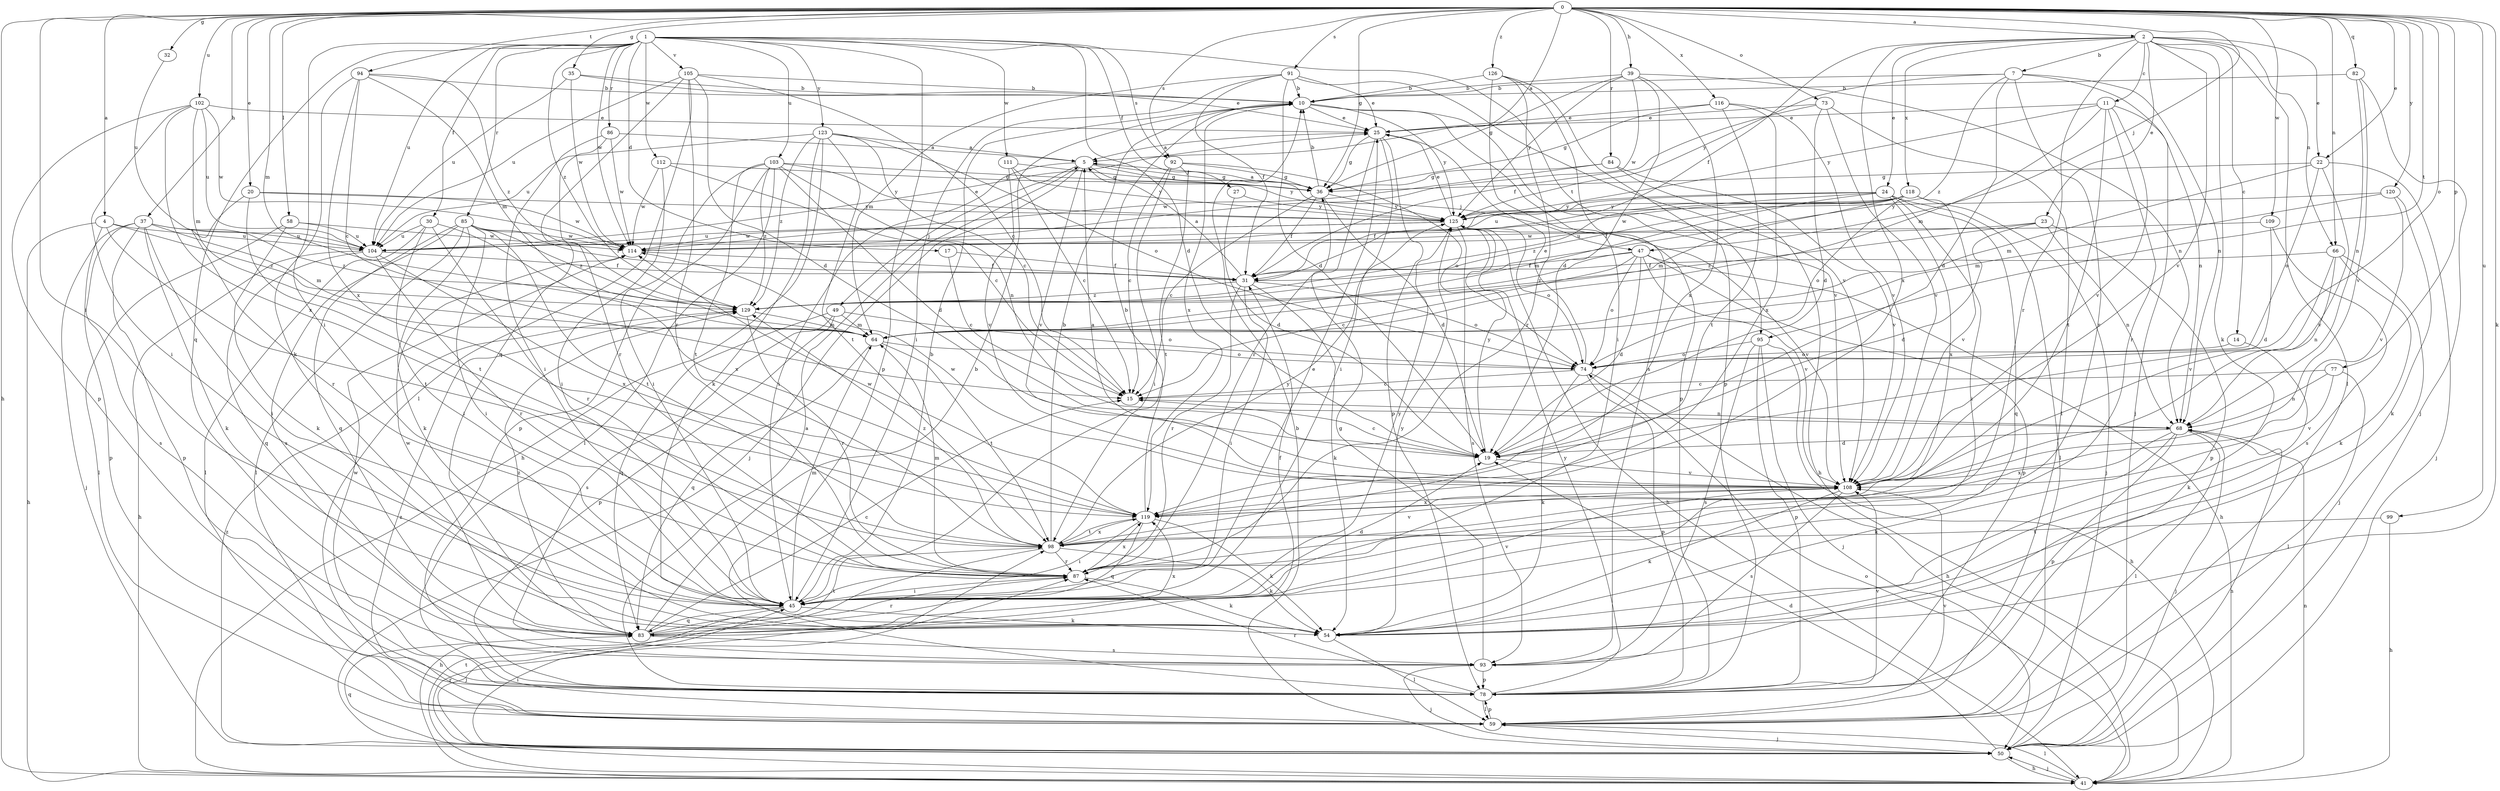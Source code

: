 strict digraph  {
0;
1;
2;
4;
5;
7;
10;
11;
14;
15;
17;
19;
20;
22;
23;
24;
25;
27;
30;
31;
32;
35;
36;
37;
39;
41;
45;
47;
49;
50;
54;
58;
59;
64;
66;
68;
73;
74;
77;
78;
82;
83;
84;
85;
86;
87;
91;
92;
93;
94;
95;
98;
99;
102;
103;
104;
105;
108;
109;
111;
112;
114;
116;
118;
119;
120;
123;
125;
126;
129;
0 -> 2  [label=a];
0 -> 4  [label=a];
0 -> 5  [label=a];
0 -> 20  [label=e];
0 -> 22  [label=e];
0 -> 32  [label=g];
0 -> 35  [label=g];
0 -> 36  [label=g];
0 -> 37  [label=h];
0 -> 39  [label=h];
0 -> 41  [label=h];
0 -> 45  [label=i];
0 -> 47  [label=j];
0 -> 54  [label=k];
0 -> 58  [label=l];
0 -> 64  [label=m];
0 -> 66  [label=n];
0 -> 73  [label=o];
0 -> 74  [label=o];
0 -> 77  [label=p];
0 -> 82  [label=q];
0 -> 84  [label=r];
0 -> 91  [label=s];
0 -> 92  [label=s];
0 -> 94  [label=t];
0 -> 95  [label=t];
0 -> 99  [label=u];
0 -> 102  [label=u];
0 -> 109  [label=w];
0 -> 116  [label=x];
0 -> 120  [label=y];
0 -> 126  [label=z];
1 -> 17  [label=d];
1 -> 19  [label=d];
1 -> 27  [label=f];
1 -> 30  [label=f];
1 -> 45  [label=i];
1 -> 78  [label=p];
1 -> 83  [label=q];
1 -> 85  [label=r];
1 -> 86  [label=r];
1 -> 92  [label=s];
1 -> 95  [label=t];
1 -> 103  [label=u];
1 -> 104  [label=u];
1 -> 105  [label=v];
1 -> 111  [label=w];
1 -> 112  [label=w];
1 -> 114  [label=w];
1 -> 123  [label=y];
1 -> 129  [label=z];
2 -> 7  [label=b];
2 -> 11  [label=c];
2 -> 14  [label=c];
2 -> 22  [label=e];
2 -> 23  [label=e];
2 -> 24  [label=e];
2 -> 31  [label=f];
2 -> 54  [label=k];
2 -> 59  [label=l];
2 -> 66  [label=n];
2 -> 87  [label=r];
2 -> 108  [label=v];
2 -> 118  [label=x];
2 -> 119  [label=x];
4 -> 41  [label=h];
4 -> 78  [label=p];
4 -> 98  [label=t];
4 -> 104  [label=u];
4 -> 129  [label=z];
5 -> 36  [label=g];
5 -> 45  [label=i];
5 -> 47  [label=j];
5 -> 49  [label=j];
5 -> 50  [label=j];
5 -> 108  [label=v];
5 -> 125  [label=y];
7 -> 10  [label=b];
7 -> 19  [label=d];
7 -> 50  [label=j];
7 -> 68  [label=n];
7 -> 87  [label=r];
7 -> 125  [label=y];
7 -> 129  [label=z];
10 -> 25  [label=e];
10 -> 78  [label=p];
10 -> 108  [label=v];
10 -> 119  [label=x];
10 -> 125  [label=y];
11 -> 25  [label=e];
11 -> 64  [label=m];
11 -> 68  [label=n];
11 -> 87  [label=r];
11 -> 98  [label=t];
11 -> 108  [label=v];
11 -> 125  [label=y];
14 -> 54  [label=k];
14 -> 74  [label=o];
15 -> 68  [label=n];
17 -> 15  [label=c];
17 -> 31  [label=f];
19 -> 15  [label=c];
19 -> 108  [label=v];
19 -> 125  [label=y];
20 -> 87  [label=r];
20 -> 98  [label=t];
20 -> 114  [label=w];
20 -> 125  [label=y];
22 -> 36  [label=g];
22 -> 50  [label=j];
22 -> 64  [label=m];
22 -> 74  [label=o];
22 -> 108  [label=v];
23 -> 19  [label=d];
23 -> 68  [label=n];
23 -> 78  [label=p];
23 -> 114  [label=w];
23 -> 129  [label=z];
24 -> 31  [label=f];
24 -> 45  [label=i];
24 -> 59  [label=l];
24 -> 64  [label=m];
24 -> 83  [label=q];
24 -> 119  [label=x];
24 -> 125  [label=y];
24 -> 129  [label=z];
25 -> 5  [label=a];
25 -> 36  [label=g];
25 -> 45  [label=i];
25 -> 78  [label=p];
25 -> 87  [label=r];
27 -> 19  [label=d];
27 -> 125  [label=y];
30 -> 45  [label=i];
30 -> 59  [label=l];
30 -> 87  [label=r];
30 -> 104  [label=u];
30 -> 119  [label=x];
31 -> 5  [label=a];
31 -> 45  [label=i];
31 -> 54  [label=k];
31 -> 74  [label=o];
31 -> 87  [label=r];
31 -> 129  [label=z];
32 -> 104  [label=u];
35 -> 10  [label=b];
35 -> 25  [label=e];
35 -> 104  [label=u];
35 -> 114  [label=w];
36 -> 5  [label=a];
36 -> 10  [label=b];
36 -> 15  [label=c];
36 -> 19  [label=d];
36 -> 31  [label=f];
36 -> 125  [label=y];
37 -> 45  [label=i];
37 -> 50  [label=j];
37 -> 54  [label=k];
37 -> 64  [label=m];
37 -> 78  [label=p];
37 -> 93  [label=s];
37 -> 104  [label=u];
37 -> 129  [label=z];
39 -> 10  [label=b];
39 -> 19  [label=d];
39 -> 36  [label=g];
39 -> 68  [label=n];
39 -> 114  [label=w];
39 -> 119  [label=x];
39 -> 125  [label=y];
41 -> 50  [label=j];
41 -> 59  [label=l];
41 -> 68  [label=n];
41 -> 74  [label=o];
41 -> 87  [label=r];
41 -> 98  [label=t];
45 -> 10  [label=b];
45 -> 19  [label=d];
45 -> 25  [label=e];
45 -> 50  [label=j];
45 -> 54  [label=k];
45 -> 64  [label=m];
45 -> 83  [label=q];
45 -> 108  [label=v];
45 -> 125  [label=y];
47 -> 15  [label=c];
47 -> 19  [label=d];
47 -> 31  [label=f];
47 -> 41  [label=h];
47 -> 74  [label=o];
47 -> 78  [label=p];
47 -> 108  [label=v];
47 -> 129  [label=z];
49 -> 64  [label=m];
49 -> 74  [label=o];
49 -> 78  [label=p];
49 -> 83  [label=q];
49 -> 93  [label=s];
50 -> 10  [label=b];
50 -> 19  [label=d];
50 -> 41  [label=h];
50 -> 45  [label=i];
50 -> 68  [label=n];
50 -> 83  [label=q];
50 -> 129  [label=z];
54 -> 59  [label=l];
54 -> 125  [label=y];
58 -> 54  [label=k];
58 -> 59  [label=l];
58 -> 104  [label=u];
58 -> 114  [label=w];
59 -> 50  [label=j];
59 -> 78  [label=p];
59 -> 108  [label=v];
59 -> 129  [label=z];
64 -> 74  [label=o];
64 -> 83  [label=q];
64 -> 98  [label=t];
66 -> 31  [label=f];
66 -> 50  [label=j];
66 -> 54  [label=k];
66 -> 68  [label=n];
66 -> 108  [label=v];
68 -> 19  [label=d];
68 -> 50  [label=j];
68 -> 54  [label=k];
68 -> 59  [label=l];
68 -> 78  [label=p];
68 -> 119  [label=x];
73 -> 19  [label=d];
73 -> 25  [label=e];
73 -> 31  [label=f];
73 -> 59  [label=l];
73 -> 108  [label=v];
74 -> 15  [label=c];
74 -> 25  [label=e];
74 -> 41  [label=h];
74 -> 54  [label=k];
74 -> 78  [label=p];
77 -> 15  [label=c];
77 -> 59  [label=l];
77 -> 68  [label=n];
77 -> 108  [label=v];
78 -> 5  [label=a];
78 -> 59  [label=l];
78 -> 87  [label=r];
78 -> 108  [label=v];
78 -> 114  [label=w];
78 -> 125  [label=y];
82 -> 10  [label=b];
82 -> 50  [label=j];
82 -> 68  [label=n];
82 -> 108  [label=v];
83 -> 10  [label=b];
83 -> 15  [label=c];
83 -> 31  [label=f];
83 -> 87  [label=r];
83 -> 93  [label=s];
83 -> 98  [label=t];
83 -> 114  [label=w];
83 -> 119  [label=x];
83 -> 129  [label=z];
84 -> 36  [label=g];
84 -> 41  [label=h];
84 -> 108  [label=v];
84 -> 114  [label=w];
85 -> 31  [label=f];
85 -> 45  [label=i];
85 -> 54  [label=k];
85 -> 59  [label=l];
85 -> 83  [label=q];
85 -> 93  [label=s];
85 -> 98  [label=t];
85 -> 114  [label=w];
85 -> 129  [label=z];
86 -> 5  [label=a];
86 -> 45  [label=i];
86 -> 87  [label=r];
86 -> 114  [label=w];
87 -> 45  [label=i];
87 -> 54  [label=k];
87 -> 64  [label=m];
87 -> 119  [label=x];
91 -> 10  [label=b];
91 -> 19  [label=d];
91 -> 25  [label=e];
91 -> 31  [label=f];
91 -> 45  [label=i];
91 -> 64  [label=m];
91 -> 108  [label=v];
92 -> 15  [label=c];
92 -> 36  [label=g];
92 -> 45  [label=i];
92 -> 74  [label=o];
92 -> 98  [label=t];
93 -> 36  [label=g];
93 -> 50  [label=j];
93 -> 78  [label=p];
94 -> 10  [label=b];
94 -> 15  [label=c];
94 -> 54  [label=k];
94 -> 64  [label=m];
94 -> 119  [label=x];
94 -> 129  [label=z];
95 -> 41  [label=h];
95 -> 50  [label=j];
95 -> 74  [label=o];
95 -> 78  [label=p];
95 -> 93  [label=s];
98 -> 10  [label=b];
98 -> 41  [label=h];
98 -> 54  [label=k];
98 -> 87  [label=r];
98 -> 108  [label=v];
98 -> 119  [label=x];
98 -> 125  [label=y];
98 -> 129  [label=z];
99 -> 41  [label=h];
99 -> 98  [label=t];
102 -> 25  [label=e];
102 -> 45  [label=i];
102 -> 64  [label=m];
102 -> 78  [label=p];
102 -> 104  [label=u];
102 -> 114  [label=w];
102 -> 119  [label=x];
103 -> 19  [label=d];
103 -> 36  [label=g];
103 -> 45  [label=i];
103 -> 59  [label=l];
103 -> 68  [label=n];
103 -> 78  [label=p];
103 -> 98  [label=t];
103 -> 125  [label=y];
103 -> 129  [label=z];
104 -> 25  [label=e];
104 -> 31  [label=f];
104 -> 41  [label=h];
104 -> 83  [label=q];
104 -> 87  [label=r];
104 -> 119  [label=x];
105 -> 10  [label=b];
105 -> 15  [label=c];
105 -> 19  [label=d];
105 -> 59  [label=l];
105 -> 83  [label=q];
105 -> 87  [label=r];
105 -> 104  [label=u];
108 -> 5  [label=a];
108 -> 54  [label=k];
108 -> 93  [label=s];
108 -> 114  [label=w];
108 -> 119  [label=x];
109 -> 19  [label=d];
109 -> 93  [label=s];
109 -> 104  [label=u];
111 -> 15  [label=c];
111 -> 36  [label=g];
111 -> 108  [label=v];
111 -> 125  [label=y];
112 -> 15  [label=c];
112 -> 36  [label=g];
112 -> 45  [label=i];
112 -> 114  [label=w];
114 -> 31  [label=f];
116 -> 25  [label=e];
116 -> 36  [label=g];
116 -> 98  [label=t];
116 -> 108  [label=v];
116 -> 119  [label=x];
118 -> 31  [label=f];
118 -> 50  [label=j];
118 -> 64  [label=m];
118 -> 74  [label=o];
118 -> 104  [label=u];
118 -> 108  [label=v];
118 -> 114  [label=w];
118 -> 125  [label=y];
119 -> 10  [label=b];
119 -> 45  [label=i];
119 -> 54  [label=k];
119 -> 83  [label=q];
119 -> 98  [label=t];
119 -> 114  [label=w];
120 -> 54  [label=k];
120 -> 64  [label=m];
120 -> 108  [label=v];
120 -> 125  [label=y];
123 -> 5  [label=a];
123 -> 15  [label=c];
123 -> 41  [label=h];
123 -> 54  [label=k];
123 -> 74  [label=o];
123 -> 98  [label=t];
123 -> 104  [label=u];
123 -> 129  [label=z];
125 -> 25  [label=e];
125 -> 41  [label=h];
125 -> 74  [label=o];
125 -> 93  [label=s];
125 -> 104  [label=u];
125 -> 108  [label=v];
125 -> 114  [label=w];
126 -> 10  [label=b];
126 -> 45  [label=i];
126 -> 78  [label=p];
126 -> 87  [label=r];
126 -> 93  [label=s];
129 -> 64  [label=m];
129 -> 87  [label=r];
}
